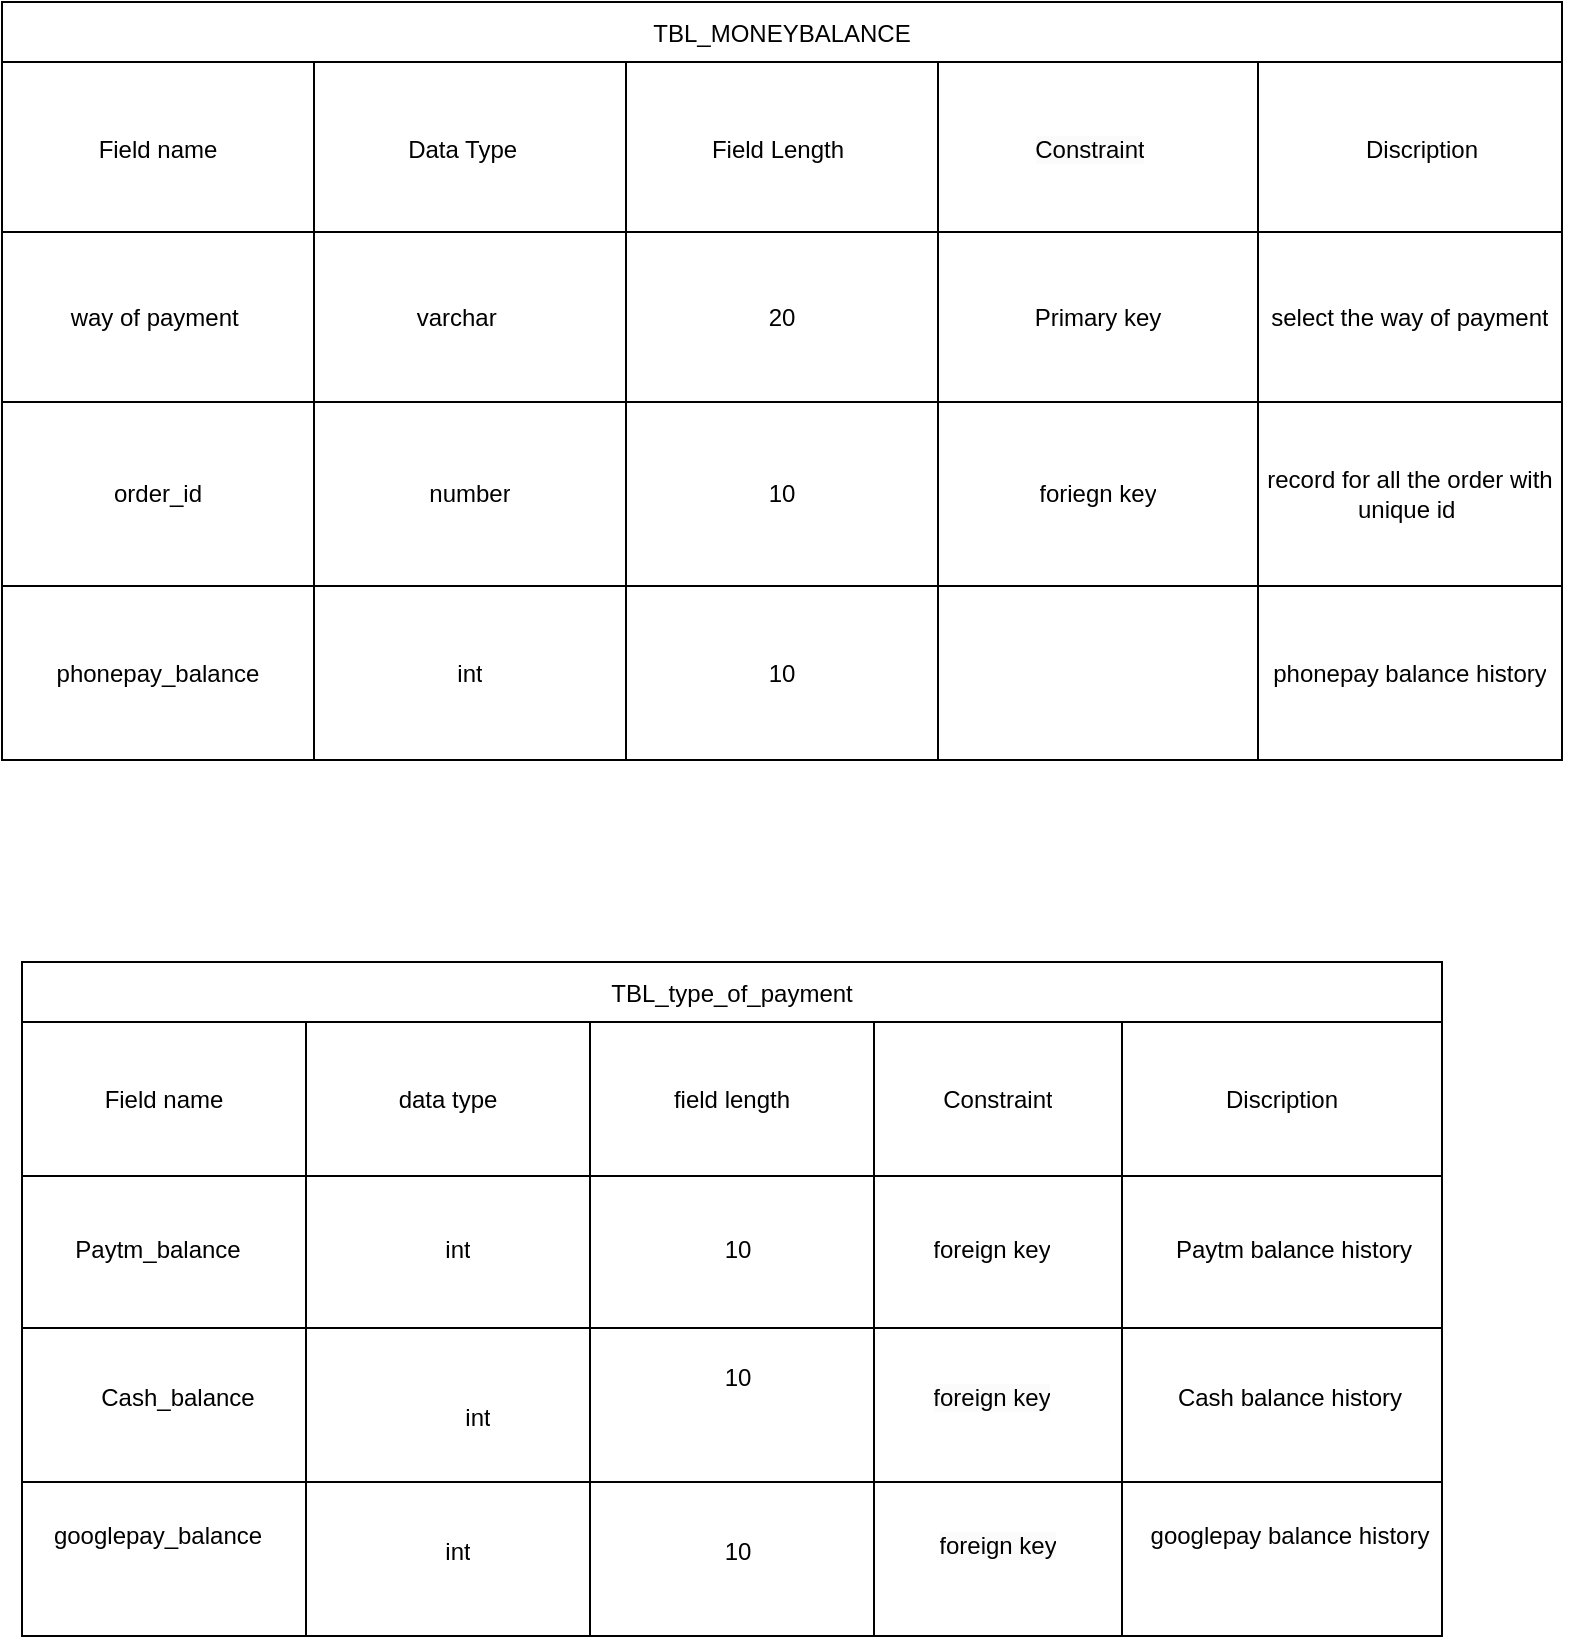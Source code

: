 <mxfile version="23.0.2" type="github">
  <diagram name="Page-1" id="hBh5mmFFIOlA6MnZkwem">
    <mxGraphModel dx="1050" dy="570" grid="1" gridSize="10" guides="1" tooltips="1" connect="1" arrows="1" fold="1" page="1" pageScale="1" pageWidth="1100" pageHeight="850" math="0" shadow="0">
      <root>
        <mxCell id="0" />
        <mxCell id="1" parent="0" />
        <mxCell id="AYcPpENJsECgOzOpR9Fd-1" value="TBL_MONEYBALANCE" style="shape=table;startSize=30;container=1;collapsible=0;childLayout=tableLayout;" vertex="1" parent="1">
          <mxGeometry x="110" y="40" width="780" height="379" as="geometry" />
        </mxCell>
        <mxCell id="AYcPpENJsECgOzOpR9Fd-53" style="shape=tableRow;horizontal=0;startSize=0;swimlaneHead=0;swimlaneBody=0;strokeColor=inherit;top=0;left=0;bottom=0;right=0;collapsible=0;dropTarget=0;fillColor=none;points=[[0,0.5],[1,0.5]];portConstraint=eastwest;" vertex="1" parent="AYcPpENJsECgOzOpR9Fd-1">
          <mxGeometry y="30" width="780" height="85" as="geometry" />
        </mxCell>
        <mxCell id="AYcPpENJsECgOzOpR9Fd-54" style="shape=partialRectangle;html=1;whiteSpace=wrap;connectable=0;strokeColor=inherit;overflow=hidden;fillColor=none;top=0;left=0;bottom=0;right=0;pointerEvents=1;" vertex="1" parent="AYcPpENJsECgOzOpR9Fd-53">
          <mxGeometry width="156" height="85" as="geometry">
            <mxRectangle width="156" height="85" as="alternateBounds" />
          </mxGeometry>
        </mxCell>
        <mxCell id="AYcPpENJsECgOzOpR9Fd-55" style="shape=partialRectangle;html=1;whiteSpace=wrap;connectable=0;strokeColor=inherit;overflow=hidden;fillColor=none;top=0;left=0;bottom=0;right=0;pointerEvents=1;" vertex="1" parent="AYcPpENJsECgOzOpR9Fd-53">
          <mxGeometry x="156" width="156" height="85" as="geometry">
            <mxRectangle width="156" height="85" as="alternateBounds" />
          </mxGeometry>
        </mxCell>
        <mxCell id="AYcPpENJsECgOzOpR9Fd-56" style="shape=partialRectangle;html=1;whiteSpace=wrap;connectable=0;strokeColor=inherit;overflow=hidden;fillColor=none;top=0;left=0;bottom=0;right=0;pointerEvents=1;" vertex="1" parent="AYcPpENJsECgOzOpR9Fd-53">
          <mxGeometry x="312" width="156" height="85" as="geometry">
            <mxRectangle width="156" height="85" as="alternateBounds" />
          </mxGeometry>
        </mxCell>
        <mxCell id="AYcPpENJsECgOzOpR9Fd-57" style="shape=partialRectangle;html=1;whiteSpace=wrap;connectable=0;strokeColor=inherit;overflow=hidden;fillColor=none;top=0;left=0;bottom=0;right=0;pointerEvents=1;" vertex="1" parent="AYcPpENJsECgOzOpR9Fd-53">
          <mxGeometry x="468" width="160" height="85" as="geometry">
            <mxRectangle width="160" height="85" as="alternateBounds" />
          </mxGeometry>
        </mxCell>
        <mxCell id="AYcPpENJsECgOzOpR9Fd-58" style="shape=partialRectangle;html=1;whiteSpace=wrap;connectable=0;strokeColor=inherit;overflow=hidden;fillColor=none;top=0;left=0;bottom=0;right=0;pointerEvents=1;" vertex="1" parent="AYcPpENJsECgOzOpR9Fd-53">
          <mxGeometry x="628" width="152" height="85" as="geometry">
            <mxRectangle width="152" height="85" as="alternateBounds" />
          </mxGeometry>
        </mxCell>
        <mxCell id="AYcPpENJsECgOzOpR9Fd-43" style="shape=tableRow;horizontal=0;startSize=0;swimlaneHead=0;swimlaneBody=0;strokeColor=inherit;top=0;left=0;bottom=0;right=0;collapsible=0;dropTarget=0;fillColor=none;points=[[0,0.5],[1,0.5]];portConstraint=eastwest;" vertex="1" parent="AYcPpENJsECgOzOpR9Fd-1">
          <mxGeometry y="115" width="780" height="85" as="geometry" />
        </mxCell>
        <mxCell id="AYcPpENJsECgOzOpR9Fd-44" value="way of payment&amp;nbsp;" style="shape=partialRectangle;html=1;whiteSpace=wrap;connectable=0;strokeColor=inherit;overflow=hidden;fillColor=none;top=0;left=0;bottom=0;right=0;pointerEvents=1;" vertex="1" parent="AYcPpENJsECgOzOpR9Fd-43">
          <mxGeometry width="156" height="85" as="geometry">
            <mxRectangle width="156" height="85" as="alternateBounds" />
          </mxGeometry>
        </mxCell>
        <mxCell id="AYcPpENJsECgOzOpR9Fd-45" value="varchar&lt;span style=&quot;white-space: pre;&quot;&gt;&#x9;&lt;/span&gt;" style="shape=partialRectangle;html=1;whiteSpace=wrap;connectable=0;strokeColor=inherit;overflow=hidden;fillColor=none;top=0;left=0;bottom=0;right=0;pointerEvents=1;" vertex="1" parent="AYcPpENJsECgOzOpR9Fd-43">
          <mxGeometry x="156" width="156" height="85" as="geometry">
            <mxRectangle width="156" height="85" as="alternateBounds" />
          </mxGeometry>
        </mxCell>
        <mxCell id="AYcPpENJsECgOzOpR9Fd-46" value="20" style="shape=partialRectangle;html=1;whiteSpace=wrap;connectable=0;strokeColor=inherit;overflow=hidden;fillColor=none;top=0;left=0;bottom=0;right=0;pointerEvents=1;" vertex="1" parent="AYcPpENJsECgOzOpR9Fd-43">
          <mxGeometry x="312" width="156" height="85" as="geometry">
            <mxRectangle width="156" height="85" as="alternateBounds" />
          </mxGeometry>
        </mxCell>
        <mxCell id="AYcPpENJsECgOzOpR9Fd-47" value="Primary key" style="shape=partialRectangle;html=1;whiteSpace=wrap;connectable=0;strokeColor=inherit;overflow=hidden;fillColor=none;top=0;left=0;bottom=0;right=0;pointerEvents=1;" vertex="1" parent="AYcPpENJsECgOzOpR9Fd-43">
          <mxGeometry x="468" width="160" height="85" as="geometry">
            <mxRectangle width="160" height="85" as="alternateBounds" />
          </mxGeometry>
        </mxCell>
        <mxCell id="AYcPpENJsECgOzOpR9Fd-48" value="select the way of payment" style="shape=partialRectangle;html=1;whiteSpace=wrap;connectable=0;strokeColor=inherit;overflow=hidden;fillColor=none;top=0;left=0;bottom=0;right=0;pointerEvents=1;" vertex="1" parent="AYcPpENJsECgOzOpR9Fd-43">
          <mxGeometry x="628" width="152" height="85" as="geometry">
            <mxRectangle width="152" height="85" as="alternateBounds" />
          </mxGeometry>
        </mxCell>
        <mxCell id="AYcPpENJsECgOzOpR9Fd-2" value="" style="shape=tableRow;horizontal=0;startSize=0;swimlaneHead=0;swimlaneBody=0;strokeColor=inherit;top=0;left=0;bottom=0;right=0;collapsible=0;dropTarget=0;fillColor=none;points=[[0,0.5],[1,0.5]];portConstraint=eastwest;" vertex="1" parent="AYcPpENJsECgOzOpR9Fd-1">
          <mxGeometry y="200" width="780" height="92" as="geometry" />
        </mxCell>
        <mxCell id="AYcPpENJsECgOzOpR9Fd-3" value="order_id" style="shape=partialRectangle;html=1;whiteSpace=wrap;connectable=0;strokeColor=inherit;overflow=hidden;fillColor=none;top=0;left=0;bottom=0;right=0;pointerEvents=1;" vertex="1" parent="AYcPpENJsECgOzOpR9Fd-2">
          <mxGeometry width="156" height="92" as="geometry">
            <mxRectangle width="156" height="92" as="alternateBounds" />
          </mxGeometry>
        </mxCell>
        <mxCell id="AYcPpENJsECgOzOpR9Fd-4" value="number" style="shape=partialRectangle;html=1;whiteSpace=wrap;connectable=0;strokeColor=inherit;overflow=hidden;fillColor=none;top=0;left=0;bottom=0;right=0;pointerEvents=1;" vertex="1" parent="AYcPpENJsECgOzOpR9Fd-2">
          <mxGeometry x="156" width="156" height="92" as="geometry">
            <mxRectangle width="156" height="92" as="alternateBounds" />
          </mxGeometry>
        </mxCell>
        <mxCell id="AYcPpENJsECgOzOpR9Fd-5" value="10" style="shape=partialRectangle;html=1;whiteSpace=wrap;connectable=0;strokeColor=inherit;overflow=hidden;fillColor=none;top=0;left=0;bottom=0;right=0;pointerEvents=1;" vertex="1" parent="AYcPpENJsECgOzOpR9Fd-2">
          <mxGeometry x="312" width="156" height="92" as="geometry">
            <mxRectangle width="156" height="92" as="alternateBounds" />
          </mxGeometry>
        </mxCell>
        <mxCell id="AYcPpENJsECgOzOpR9Fd-6" value="foriegn key" style="shape=partialRectangle;html=1;whiteSpace=wrap;connectable=0;strokeColor=inherit;overflow=hidden;fillColor=none;top=0;left=0;bottom=0;right=0;pointerEvents=1;" vertex="1" parent="AYcPpENJsECgOzOpR9Fd-2">
          <mxGeometry x="468" width="160" height="92" as="geometry">
            <mxRectangle width="160" height="92" as="alternateBounds" />
          </mxGeometry>
        </mxCell>
        <mxCell id="AYcPpENJsECgOzOpR9Fd-7" value="record for all the order with unique id&amp;nbsp;" style="shape=partialRectangle;html=1;whiteSpace=wrap;connectable=0;strokeColor=inherit;overflow=hidden;fillColor=none;top=0;left=0;bottom=0;right=0;pointerEvents=1;" vertex="1" parent="AYcPpENJsECgOzOpR9Fd-2">
          <mxGeometry x="628" width="152" height="92" as="geometry">
            <mxRectangle width="152" height="92" as="alternateBounds" />
          </mxGeometry>
        </mxCell>
        <mxCell id="AYcPpENJsECgOzOpR9Fd-8" value="" style="shape=tableRow;horizontal=0;startSize=0;swimlaneHead=0;swimlaneBody=0;strokeColor=inherit;top=0;left=0;bottom=0;right=0;collapsible=0;dropTarget=0;fillColor=none;points=[[0,0.5],[1,0.5]];portConstraint=eastwest;" vertex="1" parent="AYcPpENJsECgOzOpR9Fd-1">
          <mxGeometry y="292" width="780" height="87" as="geometry" />
        </mxCell>
        <mxCell id="AYcPpENJsECgOzOpR9Fd-9" value="phonepay_balance" style="shape=partialRectangle;html=1;whiteSpace=wrap;connectable=0;strokeColor=inherit;overflow=hidden;fillColor=none;top=0;left=0;bottom=0;right=0;pointerEvents=1;" vertex="1" parent="AYcPpENJsECgOzOpR9Fd-8">
          <mxGeometry width="156" height="87" as="geometry">
            <mxRectangle width="156" height="87" as="alternateBounds" />
          </mxGeometry>
        </mxCell>
        <mxCell id="AYcPpENJsECgOzOpR9Fd-10" value="int" style="shape=partialRectangle;html=1;whiteSpace=wrap;connectable=0;strokeColor=inherit;overflow=hidden;fillColor=none;top=0;left=0;bottom=0;right=0;pointerEvents=1;" vertex="1" parent="AYcPpENJsECgOzOpR9Fd-8">
          <mxGeometry x="156" width="156" height="87" as="geometry">
            <mxRectangle width="156" height="87" as="alternateBounds" />
          </mxGeometry>
        </mxCell>
        <mxCell id="AYcPpENJsECgOzOpR9Fd-11" value="10" style="shape=partialRectangle;html=1;whiteSpace=wrap;connectable=0;strokeColor=inherit;overflow=hidden;fillColor=none;top=0;left=0;bottom=0;right=0;pointerEvents=1;" vertex="1" parent="AYcPpENJsECgOzOpR9Fd-8">
          <mxGeometry x="312" width="156" height="87" as="geometry">
            <mxRectangle width="156" height="87" as="alternateBounds" />
          </mxGeometry>
        </mxCell>
        <mxCell id="AYcPpENJsECgOzOpR9Fd-12" value="" style="shape=partialRectangle;html=1;whiteSpace=wrap;connectable=0;strokeColor=inherit;overflow=hidden;fillColor=none;top=0;left=0;bottom=0;right=0;pointerEvents=1;" vertex="1" parent="AYcPpENJsECgOzOpR9Fd-8">
          <mxGeometry x="468" width="160" height="87" as="geometry">
            <mxRectangle width="160" height="87" as="alternateBounds" />
          </mxGeometry>
        </mxCell>
        <mxCell id="AYcPpENJsECgOzOpR9Fd-13" value="phonepay balance history" style="shape=partialRectangle;html=1;whiteSpace=wrap;connectable=0;strokeColor=inherit;overflow=hidden;fillColor=none;top=0;left=0;bottom=0;right=0;pointerEvents=1;" vertex="1" parent="AYcPpENJsECgOzOpR9Fd-8">
          <mxGeometry x="628" width="152" height="87" as="geometry">
            <mxRectangle width="152" height="87" as="alternateBounds" />
          </mxGeometry>
        </mxCell>
        <mxCell id="AYcPpENJsECgOzOpR9Fd-50" value="Field name" style="shape=partialRectangle;html=1;whiteSpace=wrap;connectable=0;strokeColor=inherit;overflow=hidden;fillColor=none;top=0;left=0;bottom=0;right=0;pointerEvents=1;" vertex="1" parent="1">
          <mxGeometry x="116" y="90" width="144" height="48" as="geometry">
            <mxRectangle width="144" height="48" as="alternateBounds" />
          </mxGeometry>
        </mxCell>
        <mxCell id="AYcPpENJsECgOzOpR9Fd-51" value="Data Type&amp;nbsp;" style="shape=partialRectangle;html=1;whiteSpace=wrap;connectable=0;strokeColor=inherit;overflow=hidden;fillColor=none;top=0;left=0;bottom=0;right=0;pointerEvents=1;" vertex="1" parent="1">
          <mxGeometry x="270" y="90" width="144" height="48" as="geometry">
            <mxRectangle width="144" height="48" as="alternateBounds" />
          </mxGeometry>
        </mxCell>
        <mxCell id="AYcPpENJsECgOzOpR9Fd-52" value="Field Length" style="shape=partialRectangle;html=1;whiteSpace=wrap;connectable=0;strokeColor=inherit;overflow=hidden;fillColor=none;top=0;left=0;bottom=0;right=0;pointerEvents=1;" vertex="1" parent="1">
          <mxGeometry x="426" y="90" width="144" height="48" as="geometry">
            <mxRectangle width="144" height="48" as="alternateBounds" />
          </mxGeometry>
        </mxCell>
        <mxCell id="AYcPpENJsECgOzOpR9Fd-59" value="&#xa;&lt;span style=&quot;color: rgb(0, 0, 0); font-family: Helvetica; font-size: 12px; font-style: normal; font-variant-ligatures: normal; font-variant-caps: normal; font-weight: 400; letter-spacing: normal; orphans: 2; text-align: center; text-indent: 0px; text-transform: none; widows: 2; word-spacing: 0px; -webkit-text-stroke-width: 0px; background-color: rgb(251, 251, 251); text-decoration-thickness: initial; text-decoration-style: initial; text-decoration-color: initial; float: none; display: inline !important;&quot;&gt;Constraint&lt;/span&gt;&#xa;&#xa;" style="shape=partialRectangle;html=1;whiteSpace=wrap;connectable=0;strokeColor=inherit;overflow=hidden;fillColor=none;top=0;left=0;bottom=0;right=0;pointerEvents=1;" vertex="1" parent="1">
          <mxGeometry x="580" y="90" width="148" height="48" as="geometry">
            <mxRectangle width="148" height="48" as="alternateBounds" />
          </mxGeometry>
        </mxCell>
        <mxCell id="AYcPpENJsECgOzOpR9Fd-60" value="Discription" style="shape=partialRectangle;html=1;whiteSpace=wrap;connectable=0;strokeColor=inherit;overflow=hidden;fillColor=none;top=0;left=0;bottom=0;right=0;pointerEvents=1;" vertex="1" parent="1">
          <mxGeometry x="750" y="90" width="140" height="48" as="geometry">
            <mxRectangle width="140" height="48" as="alternateBounds" />
          </mxGeometry>
        </mxCell>
        <mxCell id="AYcPpENJsECgOzOpR9Fd-79" value="TBL_type_of_payment" style="shape=table;startSize=30;container=1;collapsible=0;childLayout=tableLayout;" vertex="1" parent="1">
          <mxGeometry x="120" y="520" width="710" height="337" as="geometry" />
        </mxCell>
        <mxCell id="AYcPpENJsECgOzOpR9Fd-80" value="" style="shape=tableRow;horizontal=0;startSize=0;swimlaneHead=0;swimlaneBody=0;strokeColor=inherit;top=0;left=0;bottom=0;right=0;collapsible=0;dropTarget=0;fillColor=none;points=[[0,0.5],[1,0.5]];portConstraint=eastwest;" vertex="1" parent="AYcPpENJsECgOzOpR9Fd-79">
          <mxGeometry y="30" width="710" height="77" as="geometry" />
        </mxCell>
        <mxCell id="AYcPpENJsECgOzOpR9Fd-81" value="Field name" style="shape=partialRectangle;html=1;whiteSpace=wrap;connectable=0;strokeColor=inherit;overflow=hidden;fillColor=none;top=0;left=0;bottom=0;right=0;pointerEvents=1;" vertex="1" parent="AYcPpENJsECgOzOpR9Fd-80">
          <mxGeometry width="142" height="77" as="geometry">
            <mxRectangle width="142" height="77" as="alternateBounds" />
          </mxGeometry>
        </mxCell>
        <mxCell id="AYcPpENJsECgOzOpR9Fd-82" value="data type" style="shape=partialRectangle;html=1;whiteSpace=wrap;connectable=0;strokeColor=inherit;overflow=hidden;fillColor=none;top=0;left=0;bottom=0;right=0;pointerEvents=1;" vertex="1" parent="AYcPpENJsECgOzOpR9Fd-80">
          <mxGeometry x="142" width="142" height="77" as="geometry">
            <mxRectangle width="142" height="77" as="alternateBounds" />
          </mxGeometry>
        </mxCell>
        <mxCell id="AYcPpENJsECgOzOpR9Fd-83" value="field length" style="shape=partialRectangle;html=1;whiteSpace=wrap;connectable=0;strokeColor=inherit;overflow=hidden;fillColor=none;top=0;left=0;bottom=0;right=0;pointerEvents=1;" vertex="1" parent="AYcPpENJsECgOzOpR9Fd-80">
          <mxGeometry x="284" width="142" height="77" as="geometry">
            <mxRectangle width="142" height="77" as="alternateBounds" />
          </mxGeometry>
        </mxCell>
        <mxCell id="AYcPpENJsECgOzOpR9Fd-84" value="Constraint" style="shape=partialRectangle;html=1;whiteSpace=wrap;connectable=0;strokeColor=inherit;overflow=hidden;fillColor=none;top=0;left=0;bottom=0;right=0;pointerEvents=1;" vertex="1" parent="AYcPpENJsECgOzOpR9Fd-80">
          <mxGeometry x="426" width="124" height="77" as="geometry">
            <mxRectangle width="124" height="77" as="alternateBounds" />
          </mxGeometry>
        </mxCell>
        <mxCell id="AYcPpENJsECgOzOpR9Fd-85" value="Discription" style="shape=partialRectangle;html=1;whiteSpace=wrap;connectable=0;strokeColor=inherit;overflow=hidden;fillColor=none;top=0;left=0;bottom=0;right=0;pointerEvents=1;" vertex="1" parent="AYcPpENJsECgOzOpR9Fd-80">
          <mxGeometry x="550" width="160" height="77" as="geometry">
            <mxRectangle width="160" height="77" as="alternateBounds" />
          </mxGeometry>
        </mxCell>
        <mxCell id="AYcPpENJsECgOzOpR9Fd-86" value="" style="shape=tableRow;horizontal=0;startSize=0;swimlaneHead=0;swimlaneBody=0;strokeColor=inherit;top=0;left=0;bottom=0;right=0;collapsible=0;dropTarget=0;fillColor=none;points=[[0,0.5],[1,0.5]];portConstraint=eastwest;" vertex="1" parent="AYcPpENJsECgOzOpR9Fd-79">
          <mxGeometry y="107" width="710" height="76" as="geometry" />
        </mxCell>
        <mxCell id="AYcPpENJsECgOzOpR9Fd-87" value="" style="shape=partialRectangle;html=1;whiteSpace=wrap;connectable=0;strokeColor=inherit;overflow=hidden;fillColor=none;top=0;left=0;bottom=0;right=0;pointerEvents=1;" vertex="1" parent="AYcPpENJsECgOzOpR9Fd-86">
          <mxGeometry width="142" height="76" as="geometry">
            <mxRectangle width="142" height="76" as="alternateBounds" />
          </mxGeometry>
        </mxCell>
        <mxCell id="AYcPpENJsECgOzOpR9Fd-88" value="" style="shape=partialRectangle;html=1;whiteSpace=wrap;connectable=0;strokeColor=inherit;overflow=hidden;fillColor=none;top=0;left=0;bottom=0;right=0;pointerEvents=1;" vertex="1" parent="AYcPpENJsECgOzOpR9Fd-86">
          <mxGeometry x="142" width="142" height="76" as="geometry">
            <mxRectangle width="142" height="76" as="alternateBounds" />
          </mxGeometry>
        </mxCell>
        <mxCell id="AYcPpENJsECgOzOpR9Fd-89" value="" style="shape=partialRectangle;html=1;whiteSpace=wrap;connectable=0;strokeColor=inherit;overflow=hidden;fillColor=none;top=0;left=0;bottom=0;right=0;pointerEvents=1;" vertex="1" parent="AYcPpENJsECgOzOpR9Fd-86">
          <mxGeometry x="284" width="142" height="76" as="geometry">
            <mxRectangle width="142" height="76" as="alternateBounds" />
          </mxGeometry>
        </mxCell>
        <mxCell id="AYcPpENJsECgOzOpR9Fd-90" value="" style="shape=partialRectangle;html=1;whiteSpace=wrap;connectable=0;strokeColor=inherit;overflow=hidden;fillColor=none;top=0;left=0;bottom=0;right=0;pointerEvents=1;" vertex="1" parent="AYcPpENJsECgOzOpR9Fd-86">
          <mxGeometry x="426" width="124" height="76" as="geometry">
            <mxRectangle width="124" height="76" as="alternateBounds" />
          </mxGeometry>
        </mxCell>
        <mxCell id="AYcPpENJsECgOzOpR9Fd-91" value="" style="shape=partialRectangle;html=1;whiteSpace=wrap;connectable=0;strokeColor=inherit;overflow=hidden;fillColor=none;top=0;left=0;bottom=0;right=0;pointerEvents=1;" vertex="1" parent="AYcPpENJsECgOzOpR9Fd-86">
          <mxGeometry x="550" width="160" height="76" as="geometry">
            <mxRectangle width="160" height="76" as="alternateBounds" />
          </mxGeometry>
        </mxCell>
        <mxCell id="AYcPpENJsECgOzOpR9Fd-92" value="" style="shape=tableRow;horizontal=0;startSize=0;swimlaneHead=0;swimlaneBody=0;strokeColor=inherit;top=0;left=0;bottom=0;right=0;collapsible=0;dropTarget=0;fillColor=none;points=[[0,0.5],[1,0.5]];portConstraint=eastwest;" vertex="1" parent="AYcPpENJsECgOzOpR9Fd-79">
          <mxGeometry y="183" width="710" height="77" as="geometry" />
        </mxCell>
        <mxCell id="AYcPpENJsECgOzOpR9Fd-93" value="" style="shape=partialRectangle;html=1;whiteSpace=wrap;connectable=0;strokeColor=inherit;overflow=hidden;fillColor=none;top=0;left=0;bottom=0;right=0;pointerEvents=1;" vertex="1" parent="AYcPpENJsECgOzOpR9Fd-92">
          <mxGeometry width="142" height="77" as="geometry">
            <mxRectangle width="142" height="77" as="alternateBounds" />
          </mxGeometry>
        </mxCell>
        <mxCell id="AYcPpENJsECgOzOpR9Fd-94" value="" style="shape=partialRectangle;html=1;whiteSpace=wrap;connectable=0;strokeColor=inherit;overflow=hidden;fillColor=none;top=0;left=0;bottom=0;right=0;pointerEvents=1;" vertex="1" parent="AYcPpENJsECgOzOpR9Fd-92">
          <mxGeometry x="142" width="142" height="77" as="geometry">
            <mxRectangle width="142" height="77" as="alternateBounds" />
          </mxGeometry>
        </mxCell>
        <mxCell id="AYcPpENJsECgOzOpR9Fd-95" value="" style="shape=partialRectangle;html=1;whiteSpace=wrap;connectable=0;strokeColor=inherit;overflow=hidden;fillColor=none;top=0;left=0;bottom=0;right=0;pointerEvents=1;" vertex="1" parent="AYcPpENJsECgOzOpR9Fd-92">
          <mxGeometry x="284" width="142" height="77" as="geometry">
            <mxRectangle width="142" height="77" as="alternateBounds" />
          </mxGeometry>
        </mxCell>
        <mxCell id="AYcPpENJsECgOzOpR9Fd-96" value="" style="shape=partialRectangle;html=1;whiteSpace=wrap;connectable=0;strokeColor=inherit;overflow=hidden;fillColor=none;top=0;left=0;bottom=0;right=0;pointerEvents=1;" vertex="1" parent="AYcPpENJsECgOzOpR9Fd-92">
          <mxGeometry x="426" width="124" height="77" as="geometry">
            <mxRectangle width="124" height="77" as="alternateBounds" />
          </mxGeometry>
        </mxCell>
        <mxCell id="AYcPpENJsECgOzOpR9Fd-97" value="" style="shape=partialRectangle;html=1;whiteSpace=wrap;connectable=0;strokeColor=inherit;overflow=hidden;fillColor=none;top=0;left=0;bottom=0;right=0;pointerEvents=1;" vertex="1" parent="AYcPpENJsECgOzOpR9Fd-92">
          <mxGeometry x="550" width="160" height="77" as="geometry">
            <mxRectangle width="160" height="77" as="alternateBounds" />
          </mxGeometry>
        </mxCell>
        <mxCell id="AYcPpENJsECgOzOpR9Fd-98" style="shape=tableRow;horizontal=0;startSize=0;swimlaneHead=0;swimlaneBody=0;strokeColor=inherit;top=0;left=0;bottom=0;right=0;collapsible=0;dropTarget=0;fillColor=none;points=[[0,0.5],[1,0.5]];portConstraint=eastwest;" vertex="1" parent="AYcPpENJsECgOzOpR9Fd-79">
          <mxGeometry y="260" width="710" height="77" as="geometry" />
        </mxCell>
        <mxCell id="AYcPpENJsECgOzOpR9Fd-99" style="shape=partialRectangle;html=1;whiteSpace=wrap;connectable=0;strokeColor=inherit;overflow=hidden;fillColor=none;top=0;left=0;bottom=0;right=0;pointerEvents=1;" vertex="1" parent="AYcPpENJsECgOzOpR9Fd-98">
          <mxGeometry width="142" height="77" as="geometry">
            <mxRectangle width="142" height="77" as="alternateBounds" />
          </mxGeometry>
        </mxCell>
        <mxCell id="AYcPpENJsECgOzOpR9Fd-100" style="shape=partialRectangle;html=1;whiteSpace=wrap;connectable=0;strokeColor=inherit;overflow=hidden;fillColor=none;top=0;left=0;bottom=0;right=0;pointerEvents=1;" vertex="1" parent="AYcPpENJsECgOzOpR9Fd-98">
          <mxGeometry x="142" width="142" height="77" as="geometry">
            <mxRectangle width="142" height="77" as="alternateBounds" />
          </mxGeometry>
        </mxCell>
        <mxCell id="AYcPpENJsECgOzOpR9Fd-101" style="shape=partialRectangle;html=1;whiteSpace=wrap;connectable=0;strokeColor=inherit;overflow=hidden;fillColor=none;top=0;left=0;bottom=0;right=0;pointerEvents=1;" vertex="1" parent="AYcPpENJsECgOzOpR9Fd-98">
          <mxGeometry x="284" width="142" height="77" as="geometry">
            <mxRectangle width="142" height="77" as="alternateBounds" />
          </mxGeometry>
        </mxCell>
        <mxCell id="AYcPpENJsECgOzOpR9Fd-102" value="&#xa;&lt;span style=&quot;color: rgb(0, 0, 0); font-family: Helvetica; font-size: 12px; font-style: normal; font-variant-ligatures: normal; font-variant-caps: normal; font-weight: 400; letter-spacing: normal; orphans: 2; text-align: center; text-indent: 0px; text-transform: none; widows: 2; word-spacing: 0px; -webkit-text-stroke-width: 0px; background-color: rgb(251, 251, 251); text-decoration-thickness: initial; text-decoration-style: initial; text-decoration-color: initial; float: none; display: inline !important;&quot;&gt;foreign key&lt;/span&gt;&#xa;&#xa;" style="shape=partialRectangle;html=1;whiteSpace=wrap;connectable=0;strokeColor=inherit;overflow=hidden;fillColor=none;top=0;left=0;bottom=0;right=0;pointerEvents=1;" vertex="1" parent="AYcPpENJsECgOzOpR9Fd-98">
          <mxGeometry x="426" width="124" height="77" as="geometry">
            <mxRectangle width="124" height="77" as="alternateBounds" />
          </mxGeometry>
        </mxCell>
        <mxCell id="AYcPpENJsECgOzOpR9Fd-103" style="shape=partialRectangle;html=1;whiteSpace=wrap;connectable=0;strokeColor=inherit;overflow=hidden;fillColor=none;top=0;left=0;bottom=0;right=0;pointerEvents=1;" vertex="1" parent="AYcPpENJsECgOzOpR9Fd-98">
          <mxGeometry x="550" width="160" height="77" as="geometry">
            <mxRectangle width="160" height="77" as="alternateBounds" />
          </mxGeometry>
        </mxCell>
        <mxCell id="AYcPpENJsECgOzOpR9Fd-104" value="" style="shape=tableRow;horizontal=0;startSize=0;swimlaneHead=0;swimlaneBody=0;strokeColor=inherit;top=0;left=0;bottom=0;right=0;collapsible=0;dropTarget=0;fillColor=none;points=[[0,0.5],[1,0.5]];portConstraint=eastwest;" vertex="1" parent="1">
          <mxGeometry x="120" y="630" width="690" height="60" as="geometry" />
        </mxCell>
        <mxCell id="AYcPpENJsECgOzOpR9Fd-105" value="Paytm_balance" style="shape=partialRectangle;html=1;whiteSpace=wrap;connectable=0;strokeColor=inherit;overflow=hidden;fillColor=none;top=0;left=0;bottom=0;right=0;pointerEvents=1;" vertex="1" parent="AYcPpENJsECgOzOpR9Fd-104">
          <mxGeometry x="-10" y="10" width="156" height="48" as="geometry">
            <mxRectangle width="156" height="48" as="alternateBounds" />
          </mxGeometry>
        </mxCell>
        <mxCell id="AYcPpENJsECgOzOpR9Fd-106" value="int" style="shape=partialRectangle;html=1;whiteSpace=wrap;connectable=0;strokeColor=inherit;overflow=hidden;fillColor=none;top=0;left=0;bottom=0;right=0;pointerEvents=1;" vertex="1" parent="AYcPpENJsECgOzOpR9Fd-104">
          <mxGeometry x="140" y="10" width="156" height="48" as="geometry">
            <mxRectangle width="156" height="48" as="alternateBounds" />
          </mxGeometry>
        </mxCell>
        <mxCell id="AYcPpENJsECgOzOpR9Fd-108" value="foreign key" style="shape=partialRectangle;html=1;whiteSpace=wrap;connectable=0;strokeColor=inherit;overflow=hidden;fillColor=none;top=0;left=0;bottom=0;right=0;pointerEvents=1;" vertex="1" parent="AYcPpENJsECgOzOpR9Fd-104">
          <mxGeometry x="420" y="9" width="130" height="50" as="geometry">
            <mxRectangle width="160" height="48" as="alternateBounds" />
          </mxGeometry>
        </mxCell>
        <mxCell id="AYcPpENJsECgOzOpR9Fd-109" value="Paytm balance history" style="shape=partialRectangle;html=1;whiteSpace=wrap;connectable=0;strokeColor=inherit;overflow=hidden;fillColor=none;top=0;left=0;bottom=0;right=0;pointerEvents=1;" vertex="1" parent="AYcPpENJsECgOzOpR9Fd-104">
          <mxGeometry x="560" y="10" width="152" height="48" as="geometry">
            <mxRectangle width="152" height="48" as="alternateBounds" />
          </mxGeometry>
        </mxCell>
        <mxCell id="AYcPpENJsECgOzOpR9Fd-110" value="" style="shape=tableRow;horizontal=0;startSize=0;swimlaneHead=0;swimlaneBody=0;strokeColor=inherit;top=0;left=0;bottom=0;right=0;collapsible=0;dropTarget=0;fillColor=none;points=[[0,0.5],[1,0.5]];portConstraint=eastwest;" vertex="1" parent="1">
          <mxGeometry x="120" y="678" width="690" height="55" as="geometry" />
        </mxCell>
        <mxCell id="AYcPpENJsECgOzOpR9Fd-116" value="" style="shape=tableRow;horizontal=0;startSize=0;swimlaneHead=0;swimlaneBody=0;strokeColor=inherit;top=0;left=0;bottom=0;right=0;collapsible=0;dropTarget=0;fillColor=none;points=[[0,0.5],[1,0.5]];portConstraint=eastwest;" vertex="1" parent="1">
          <mxGeometry x="120" y="733" width="780" height="49" as="geometry" />
        </mxCell>
        <mxCell id="AYcPpENJsECgOzOpR9Fd-120" value="" style="shape=partialRectangle;html=1;whiteSpace=wrap;connectable=0;strokeColor=inherit;overflow=hidden;fillColor=none;top=0;left=0;bottom=0;right=0;pointerEvents=1;" vertex="1" parent="AYcPpENJsECgOzOpR9Fd-116">
          <mxGeometry x="468" width="160" height="49" as="geometry">
            <mxRectangle width="160" height="49" as="alternateBounds" />
          </mxGeometry>
        </mxCell>
        <mxCell id="AYcPpENJsECgOzOpR9Fd-115" value="Cash balance history" style="shape=partialRectangle;html=1;whiteSpace=wrap;connectable=0;strokeColor=inherit;overflow=hidden;fillColor=none;top=0;left=0;bottom=0;right=0;pointerEvents=1;" vertex="1" parent="1">
          <mxGeometry x="678" y="710" width="152" height="55" as="geometry">
            <mxRectangle width="152" height="55" as="alternateBounds" />
          </mxGeometry>
        </mxCell>
        <mxCell id="AYcPpENJsECgOzOpR9Fd-121" value="googlepay balance history" style="shape=partialRectangle;html=1;whiteSpace=wrap;connectable=0;strokeColor=inherit;overflow=hidden;fillColor=none;top=0;left=0;bottom=0;right=0;pointerEvents=1;" vertex="1" parent="1">
          <mxGeometry x="678" y="782" width="152" height="49" as="geometry">
            <mxRectangle width="152" height="49" as="alternateBounds" />
          </mxGeometry>
        </mxCell>
        <mxCell id="AYcPpENJsECgOzOpR9Fd-107" value="10" style="shape=partialRectangle;html=1;whiteSpace=wrap;connectable=0;strokeColor=inherit;overflow=hidden;fillColor=none;top=0;left=0;bottom=0;right=0;pointerEvents=1;" vertex="1" parent="1">
          <mxGeometry x="400" y="640" width="156" height="48" as="geometry">
            <mxRectangle width="156" height="48" as="alternateBounds" />
          </mxGeometry>
        </mxCell>
        <mxCell id="AYcPpENJsECgOzOpR9Fd-113" value="10" style="shape=partialRectangle;html=1;whiteSpace=wrap;connectable=0;strokeColor=inherit;overflow=hidden;fillColor=none;top=0;left=0;bottom=0;right=0;pointerEvents=1;" vertex="1" parent="1">
          <mxGeometry x="400" y="700" width="156" height="55" as="geometry">
            <mxRectangle width="156" height="55" as="alternateBounds" />
          </mxGeometry>
        </mxCell>
        <mxCell id="AYcPpENJsECgOzOpR9Fd-119" value="10" style="shape=partialRectangle;html=1;whiteSpace=wrap;connectable=0;strokeColor=inherit;overflow=hidden;fillColor=none;top=0;left=0;bottom=0;right=0;pointerEvents=1;" vertex="1" parent="1">
          <mxGeometry x="400" y="790" width="156" height="49" as="geometry">
            <mxRectangle width="156" height="49" as="alternateBounds" />
          </mxGeometry>
        </mxCell>
        <mxCell id="AYcPpENJsECgOzOpR9Fd-118" value="int" style="shape=partialRectangle;html=1;whiteSpace=wrap;connectable=0;strokeColor=inherit;overflow=hidden;fillColor=none;top=0;left=0;bottom=0;right=0;pointerEvents=1;" vertex="1" parent="1">
          <mxGeometry x="260" y="790" width="156" height="49" as="geometry">
            <mxRectangle width="156" height="49" as="alternateBounds" />
          </mxGeometry>
        </mxCell>
        <mxCell id="AYcPpENJsECgOzOpR9Fd-112" value="int" style="shape=partialRectangle;html=1;whiteSpace=wrap;connectable=0;strokeColor=inherit;overflow=hidden;fillColor=none;top=0;left=0;bottom=0;right=0;pointerEvents=1;" vertex="1" parent="1">
          <mxGeometry x="270" y="720" width="156" height="55" as="geometry">
            <mxRectangle width="156" height="55" as="alternateBounds" />
          </mxGeometry>
        </mxCell>
        <mxCell id="AYcPpENJsECgOzOpR9Fd-117" value="googlepay_balance" style="shape=partialRectangle;html=1;whiteSpace=wrap;connectable=0;strokeColor=inherit;overflow=hidden;fillColor=none;top=0;left=0;bottom=0;right=0;pointerEvents=1;" vertex="1" parent="1">
          <mxGeometry x="110" y="782" width="156" height="49" as="geometry">
            <mxRectangle width="156" height="49" as="alternateBounds" />
          </mxGeometry>
        </mxCell>
        <mxCell id="AYcPpENJsECgOzOpR9Fd-111" value="Cash_balance" style="shape=partialRectangle;html=1;whiteSpace=wrap;connectable=0;strokeColor=inherit;overflow=hidden;fillColor=none;top=0;left=0;bottom=0;right=0;pointerEvents=1;" vertex="1" parent="1">
          <mxGeometry x="120" y="710" width="156" height="55" as="geometry">
            <mxRectangle width="156" height="55" as="alternateBounds" />
          </mxGeometry>
        </mxCell>
        <mxCell id="AYcPpENJsECgOzOpR9Fd-114" value="&#xa;&lt;span style=&quot;color: rgb(0, 0, 0); font-family: Helvetica; font-size: 12px; font-style: normal; font-variant-ligatures: normal; font-variant-caps: normal; font-weight: 400; letter-spacing: normal; orphans: 2; text-align: center; text-indent: 0px; text-transform: none; widows: 2; word-spacing: 0px; -webkit-text-stroke-width: 0px; background-color: rgb(251, 251, 251); text-decoration-thickness: initial; text-decoration-style: initial; text-decoration-color: initial; float: none; display: inline !important;&quot;&gt;foreign key&lt;/span&gt;&#xa;&#xa;" style="shape=partialRectangle;html=1;whiteSpace=wrap;connectable=0;strokeColor=inherit;overflow=hidden;fillColor=none;top=0;left=0;bottom=0;right=0;pointerEvents=1;" vertex="1" parent="1">
          <mxGeometry x="540" y="710" width="130" height="70" as="geometry">
            <mxRectangle width="160" height="55" as="alternateBounds" />
          </mxGeometry>
        </mxCell>
      </root>
    </mxGraphModel>
  </diagram>
</mxfile>
